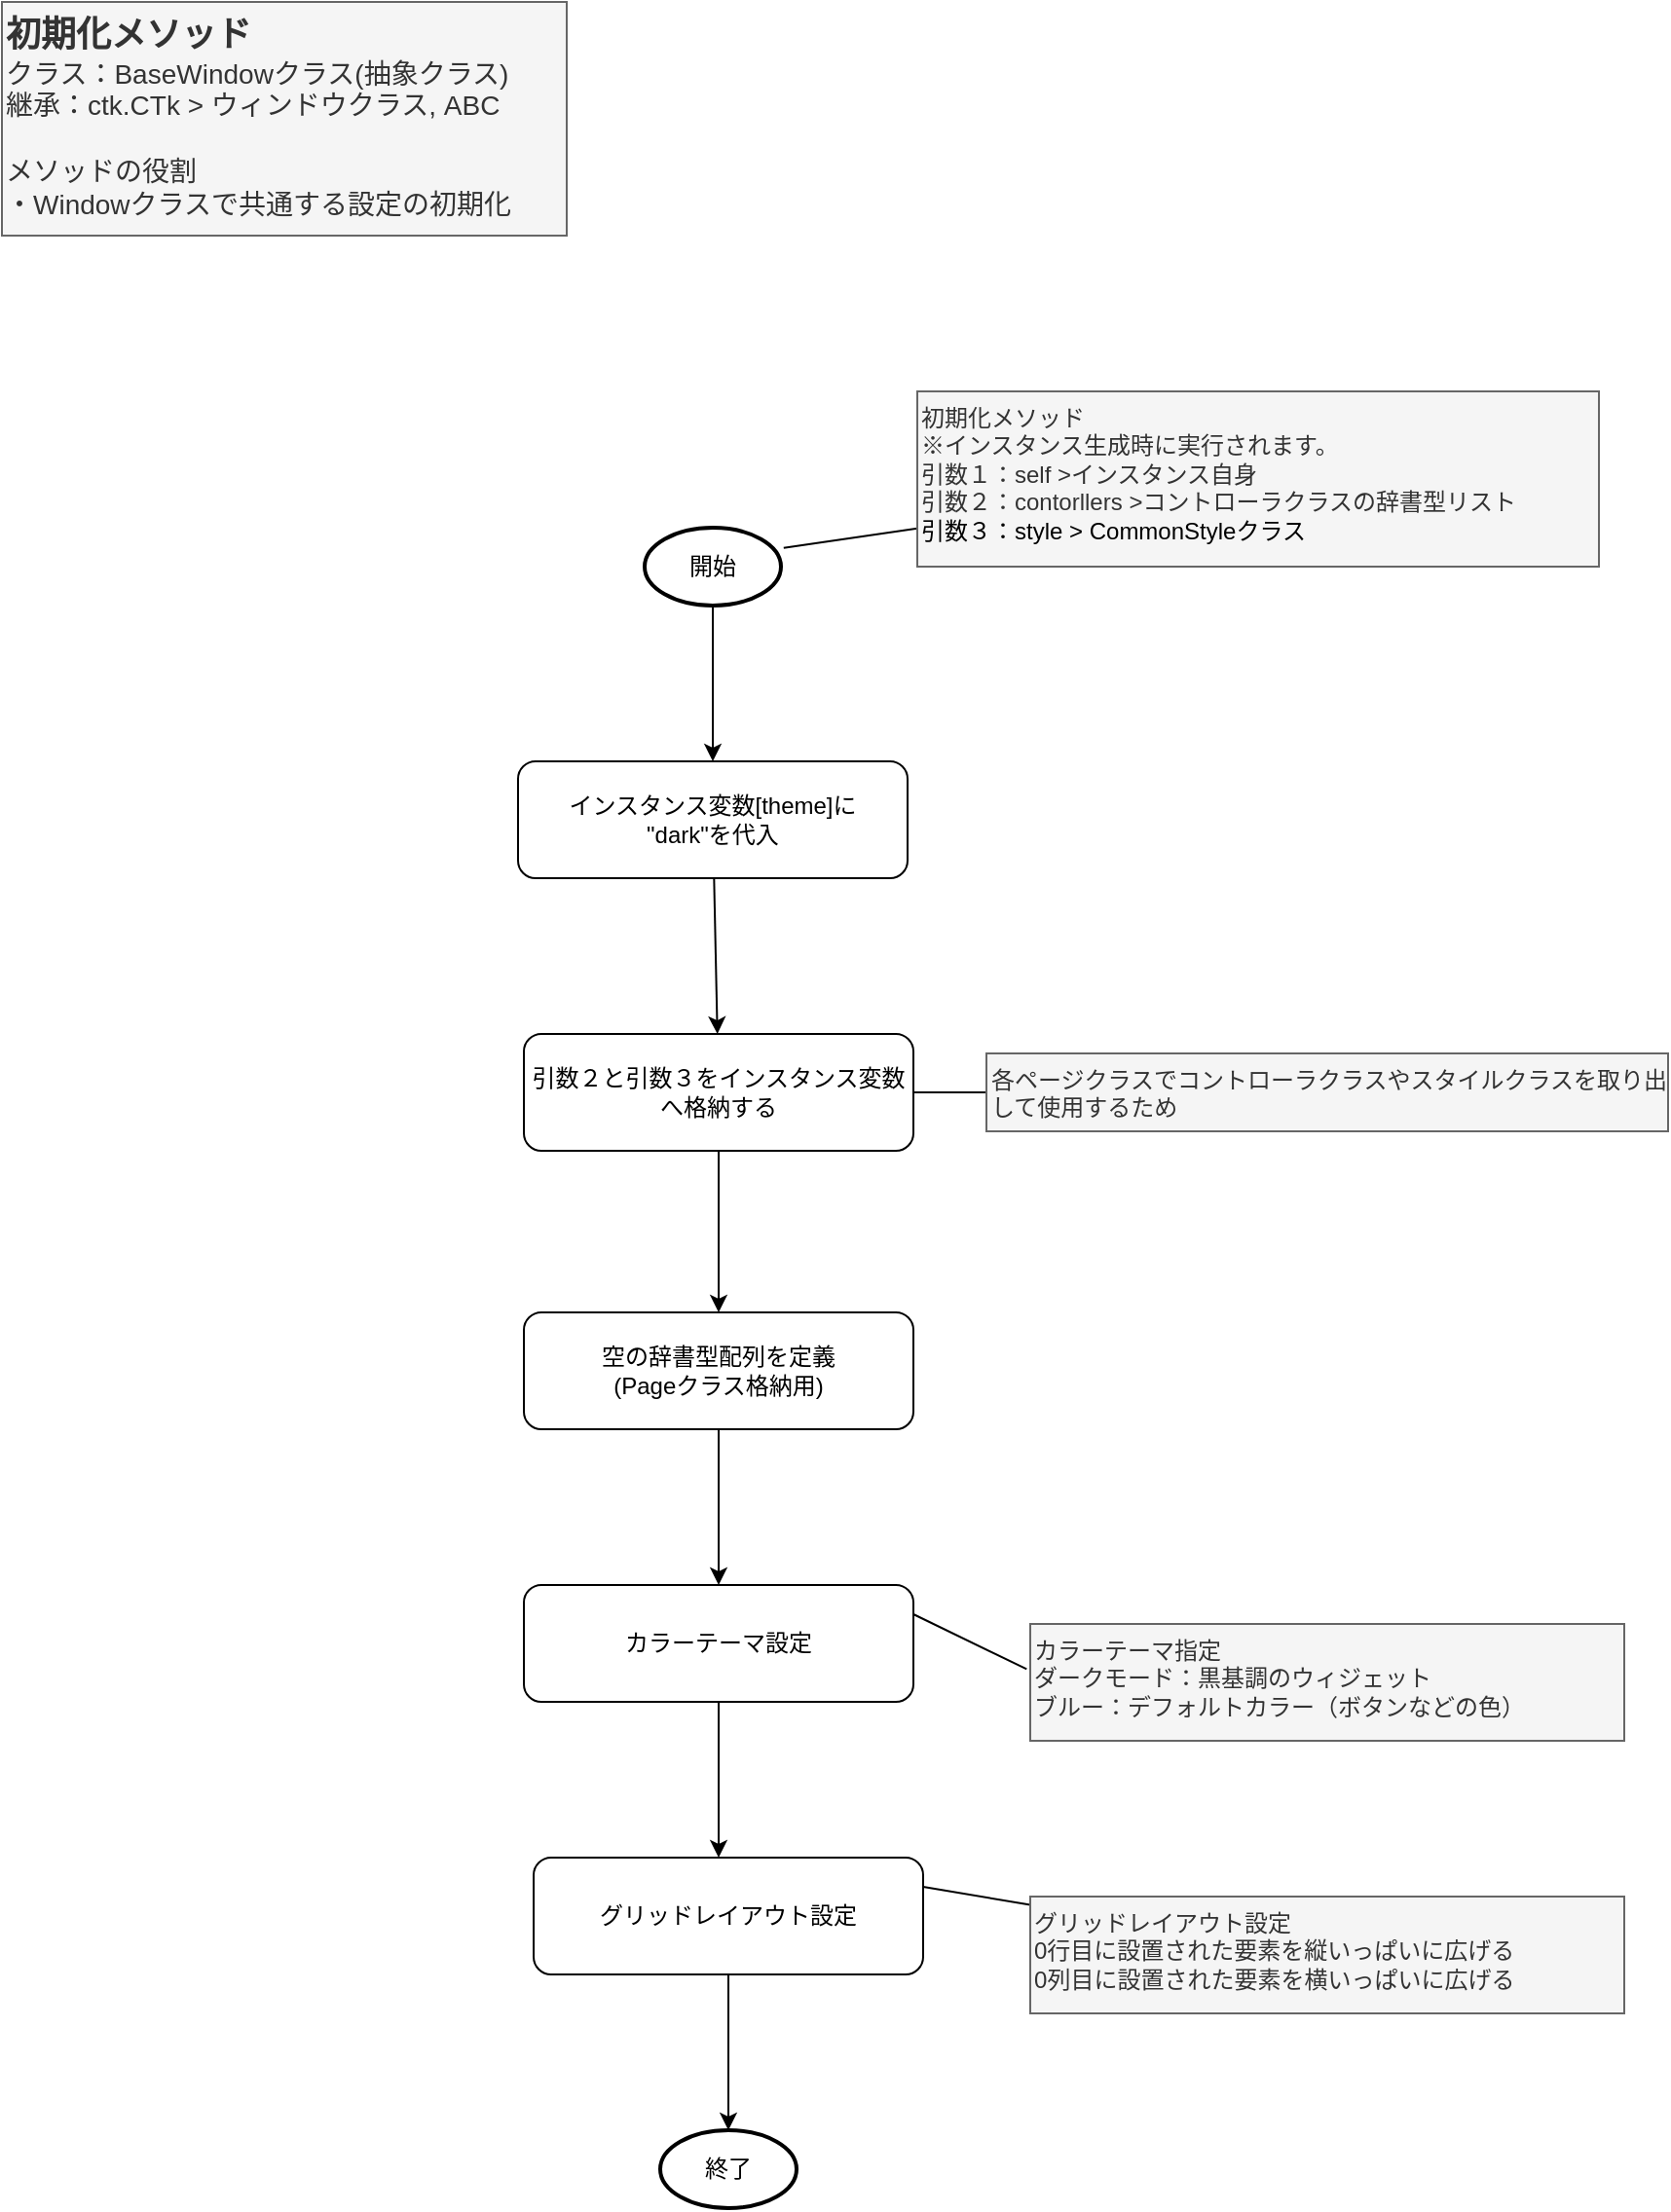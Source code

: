 <mxfile>
    <diagram id="NQhGvWGG6YeMTBsVM_wU" name="__init__(BaseWindowsクラス)">
        <mxGraphModel dx="540" dy="549" grid="1" gridSize="10" guides="1" tooltips="1" connect="1" arrows="1" fold="1" page="1" pageScale="1" pageWidth="827" pageHeight="1169" math="0" shadow="0">
            <root>
                <mxCell id="0"/>
                <mxCell id="1" parent="0"/>
                <mxCell id="51" value="" style="edgeStyle=none;html=1;fontColor=#000000;" parent="1" source="3" target="50" edge="1">
                    <mxGeometry relative="1" as="geometry"/>
                </mxCell>
                <mxCell id="3" value="開始" style="strokeWidth=2;html=1;shape=mxgraph.flowchart.start_1;whiteSpace=wrap;" parent="1" vertex="1">
                    <mxGeometry x="350" y="300" width="70" height="40" as="geometry"/>
                </mxCell>
                <mxCell id="4" style="rounded=0;orthogonalLoop=1;jettySize=auto;html=1;entryX=1.02;entryY=0.26;entryDx=0;entryDy=0;endArrow=none;endFill=0;entryPerimeter=0;" parent="1" source="5" target="3" edge="1">
                    <mxGeometry relative="1" as="geometry">
                        <mxPoint x="425" y="330" as="targetPoint"/>
                    </mxGeometry>
                </mxCell>
                <mxCell id="5" value="&lt;div&gt;初期化メソッド&lt;/div&gt;&lt;div&gt;※インスタンス生成時に実行されます。&lt;/div&gt;&lt;div&gt;引数１：self &amp;gt;インスタンス自身&lt;/div&gt;&lt;div&gt;引数２：contorllers &amp;gt;コントローラクラスの辞書型リスト&lt;/div&gt;&lt;div&gt;&lt;font color=&quot;#000000&quot;&gt;引数３：style &amp;gt; CommonStyleクラス&lt;/font&gt;&lt;/div&gt;&lt;div&gt;&lt;br&gt;&lt;/div&gt;" style="text;html=1;align=left;verticalAlign=top;whiteSpace=wrap;rounded=0;fillColor=#f5f5f5;fontColor=#333333;strokeColor=#666666;" parent="1" vertex="1">
                    <mxGeometry x="490" y="230" width="350" height="90" as="geometry"/>
                </mxCell>
                <mxCell id="7" value="&lt;b style=&quot;&quot;&gt;&lt;font style=&quot;&quot;&gt;&lt;font style=&quot;font-size: 18px;&quot;&gt;初期化メソッド&lt;/font&gt;&lt;/font&gt;&lt;/b&gt;&lt;div&gt;&lt;font style=&quot;font-size: 14px;&quot;&gt;クラス：BaseWindow&lt;/font&gt;&lt;span style=&quot;font-size: 14px; background-color: initial;&quot;&gt;クラス(抽象クラス)&lt;/span&gt;&lt;/div&gt;&lt;div&gt;&lt;div style=&quot;font-size: 14px;&quot;&gt;&lt;font style=&quot;font-size: 14px;&quot;&gt;継承：ctk.CTk &amp;gt; ウィンドウクラス, ABC&lt;/font&gt;&lt;/div&gt;&lt;/div&gt;&lt;div style=&quot;font-size: 14px;&quot;&gt;&lt;font style=&quot;font-size: 14px;&quot;&gt;&lt;br&gt;&lt;/font&gt;&lt;/div&gt;&lt;div style=&quot;font-size: 14px;&quot;&gt;メソッドの役割&lt;/div&gt;&lt;div style=&quot;font-size: 14px;&quot;&gt;・Windowクラスで共通する設定の初期化&lt;/div&gt;" style="text;html=1;align=left;verticalAlign=top;whiteSpace=wrap;rounded=0;fillColor=#f5f5f5;fontColor=#333333;strokeColor=#666666;" parent="1" vertex="1">
                    <mxGeometry x="20" y="30" width="290" height="120" as="geometry"/>
                </mxCell>
                <mxCell id="29" value="終了" style="strokeWidth=2;html=1;shape=mxgraph.flowchart.start_1;whiteSpace=wrap;" parent="1" vertex="1">
                    <mxGeometry x="358" y="1123" width="70" height="40" as="geometry"/>
                </mxCell>
                <mxCell id="30" value="" style="edgeStyle=orthogonalEdgeStyle;rounded=0;orthogonalLoop=1;jettySize=auto;html=1;" parent="1" source="31" edge="1">
                    <mxGeometry relative="1" as="geometry">
                        <mxPoint x="388" y="843" as="targetPoint"/>
                    </mxGeometry>
                </mxCell>
                <mxCell id="31" value="空の辞書型配列を定義&lt;div&gt;(Pageクラス格納用)&lt;/div&gt;" style="rounded=1;whiteSpace=wrap;html=1;" parent="1" vertex="1">
                    <mxGeometry x="288" y="703" width="200" height="60" as="geometry"/>
                </mxCell>
                <mxCell id="32" style="rounded=0;orthogonalLoop=1;jettySize=auto;html=1;entryX=1;entryY=0.25;entryDx=0;entryDy=0;exitX=-0.006;exitY=0.387;exitDx=0;exitDy=0;exitPerimeter=0;endArrow=none;endFill=0;" parent="1" source="33" target="43" edge="1">
                    <mxGeometry relative="1" as="geometry">
                        <mxPoint x="518" y="593" as="targetPoint"/>
                    </mxGeometry>
                </mxCell>
                <mxCell id="33" value="&lt;div&gt;カラーテーマ指定&lt;/div&gt;&lt;div&gt;ダークモード：黒基調のウィジェット&lt;/div&gt;&lt;div&gt;ブルー：デフォルトカラー（ボタンなどの色）&lt;/div&gt;" style="text;html=1;align=left;verticalAlign=top;whiteSpace=wrap;rounded=0;fillColor=#f5f5f5;fontColor=#333333;strokeColor=#666666;" parent="1" vertex="1">
                    <mxGeometry x="548" y="863" width="305" height="60" as="geometry"/>
                </mxCell>
                <mxCell id="34" value="" style="edgeStyle=orthogonalEdgeStyle;rounded=0;orthogonalLoop=1;jettySize=auto;html=1;" parent="1" edge="1">
                    <mxGeometry relative="1" as="geometry">
                        <mxPoint x="388" y="903" as="sourcePoint"/>
                        <mxPoint x="388" y="983" as="targetPoint"/>
                    </mxGeometry>
                </mxCell>
                <mxCell id="35" style="rounded=0;orthogonalLoop=1;jettySize=auto;html=1;entryX=1;entryY=0.25;entryDx=0;entryDy=0;endArrow=none;endFill=0;" parent="1" source="36" target="42" edge="1">
                    <mxGeometry relative="1" as="geometry">
                        <mxPoint x="518" y="733" as="targetPoint"/>
                    </mxGeometry>
                </mxCell>
                <mxCell id="36" value="グリッドレイアウト設定&lt;div&gt;0行目に設置された要素を縦いっぱいに広げる&lt;/div&gt;&lt;div&gt;0&lt;span style=&quot;background-color: initial;&quot;&gt;列目に設置された要素を横いっぱいに広げる&lt;/span&gt;&lt;/div&gt;" style="text;html=1;align=left;verticalAlign=top;whiteSpace=wrap;rounded=0;fillColor=#f5f5f5;fontColor=#333333;strokeColor=#666666;" parent="1" vertex="1">
                    <mxGeometry x="548" y="1003" width="305" height="60" as="geometry"/>
                </mxCell>
                <mxCell id="42" value="グリッドレイアウト設定" style="rounded=1;whiteSpace=wrap;html=1;" parent="1" vertex="1">
                    <mxGeometry x="293" y="983" width="200" height="60" as="geometry"/>
                </mxCell>
                <mxCell id="43" value="カラーテーマ設定" style="rounded=1;whiteSpace=wrap;html=1;" parent="1" vertex="1">
                    <mxGeometry x="288" y="843" width="200" height="60" as="geometry"/>
                </mxCell>
                <mxCell id="44" value="" style="edgeStyle=orthogonalEdgeStyle;rounded=0;orthogonalLoop=1;jettySize=auto;html=1;" parent="1" edge="1">
                    <mxGeometry relative="1" as="geometry">
                        <mxPoint x="393" y="1123" as="targetPoint"/>
                        <mxPoint x="393.0" y="1043" as="sourcePoint"/>
                    </mxGeometry>
                </mxCell>
                <mxCell id="46" value="" style="edgeStyle=orthogonalEdgeStyle;rounded=0;orthogonalLoop=1;jettySize=auto;html=1;" parent="1" source="47" target="31" edge="1">
                    <mxGeometry relative="1" as="geometry"/>
                </mxCell>
                <mxCell id="47" value="引数２と引数３をインスタンス変数へ格納する" style="rounded=1;whiteSpace=wrap;html=1;" parent="1" vertex="1">
                    <mxGeometry x="288" y="560" width="200" height="60" as="geometry"/>
                </mxCell>
                <mxCell id="48" style="rounded=0;orthogonalLoop=1;jettySize=auto;html=1;entryX=1;entryY=0.5;entryDx=0;entryDy=0;endArrow=none;endFill=0;" parent="1" source="49" target="47" edge="1">
                    <mxGeometry relative="1" as="geometry"/>
                </mxCell>
                <mxCell id="49" value="&lt;div&gt;各ページクラスでコントローラクラスやスタイルクラスを取り出して使用するため&lt;/div&gt;&lt;div&gt;&lt;br&gt;&lt;/div&gt;" style="text;html=1;align=left;verticalAlign=top;whiteSpace=wrap;rounded=0;fillColor=#f5f5f5;fontColor=#333333;strokeColor=#666666;" parent="1" vertex="1">
                    <mxGeometry x="525.5" y="570" width="350" height="40" as="geometry"/>
                </mxCell>
                <mxCell id="52" value="" style="edgeStyle=none;html=1;fontColor=#000000;" parent="1" source="50" target="47" edge="1">
                    <mxGeometry relative="1" as="geometry"/>
                </mxCell>
                <mxCell id="50" value="インスタンス変数[theme]に&lt;br&gt;&quot;dark&quot;を代入" style="rounded=1;whiteSpace=wrap;html=1;" parent="1" vertex="1">
                    <mxGeometry x="285" y="420" width="200" height="60" as="geometry"/>
                </mxCell>
            </root>
        </mxGraphModel>
    </diagram>
</mxfile>